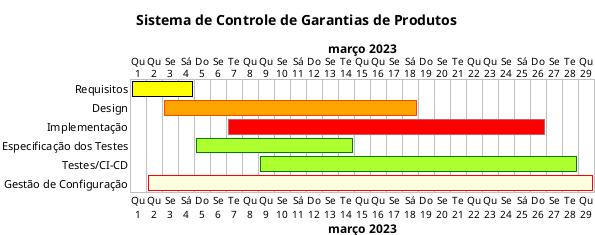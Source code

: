 @startgantt

language pt

title Sistema de Controle de Garantias de Produtos

printscale daily zoom 1
' saturday are closed
' sunday are closed

Label on first column and right aligned

[Requisitos] as [R] lasts 4 days
[Design] as [D] lasts 16 days
[Implementação] as [I] lasts 20 days
[Especificação dos Testes] as [ET] lasts 10 days
[Testes/CI-CD] as [T] lasts 20 days
[Gestão de Configuração] as [C] lasts 28 days

Project starts 2023-03-01 

[R] starts D+0 
[ET] starts D+4 
[D] starts D+2
[I] starts D+6
[T] starts D+8
[C] starts D+1

' Cores

[R] is colored in Yellow/Black
[ET] is colored in GreenYellow/Green
[D] is colored in Orange/OrangeRed
[I] is colored in Red/IndianRed
[T] is colored in GreenYellow/Green
[C] is colored in LightYellow/Red


@endgantt